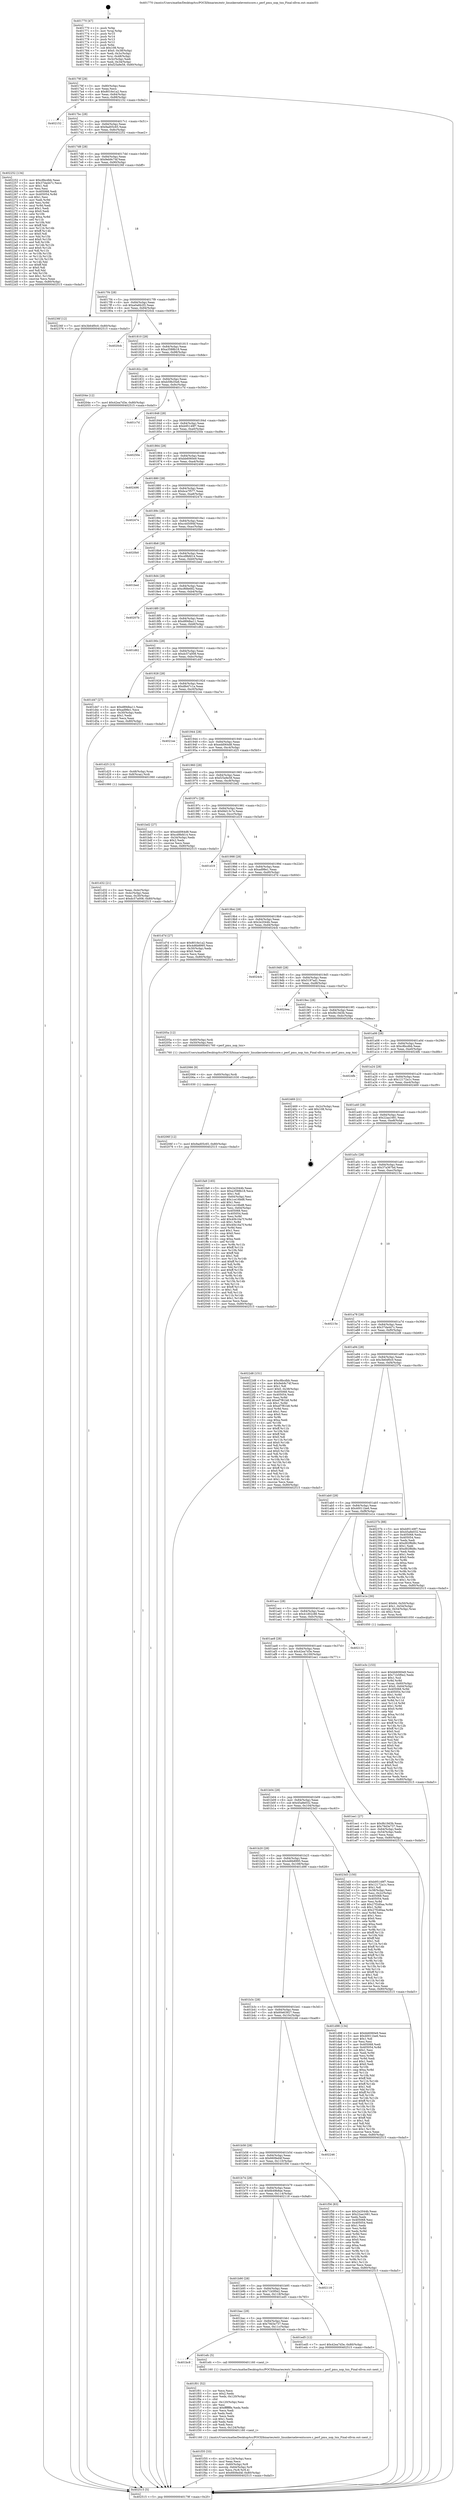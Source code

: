 digraph "0x401770" {
  label = "0x401770 (/mnt/c/Users/mathe/Desktop/tcc/POCII/binaries/extr_linuxkerneleventscore.c_perf_pmu_nop_txn_Final-ollvm.out::main(0))"
  labelloc = "t"
  node[shape=record]

  Entry [label="",width=0.3,height=0.3,shape=circle,fillcolor=black,style=filled]
  "0x40179f" [label="{
     0x40179f [29]\l
     | [instrs]\l
     &nbsp;&nbsp;0x40179f \<+3\>: mov -0x80(%rbp),%eax\l
     &nbsp;&nbsp;0x4017a2 \<+2\>: mov %eax,%ecx\l
     &nbsp;&nbsp;0x4017a4 \<+6\>: sub $0x8016e1a2,%ecx\l
     &nbsp;&nbsp;0x4017aa \<+6\>: mov %eax,-0x84(%rbp)\l
     &nbsp;&nbsp;0x4017b0 \<+6\>: mov %ecx,-0x88(%rbp)\l
     &nbsp;&nbsp;0x4017b6 \<+6\>: je 0000000000402152 \<main+0x9e2\>\l
  }"]
  "0x402152" [label="{
     0x402152\l
  }", style=dashed]
  "0x4017bc" [label="{
     0x4017bc [28]\l
     | [instrs]\l
     &nbsp;&nbsp;0x4017bc \<+5\>: jmp 00000000004017c1 \<main+0x51\>\l
     &nbsp;&nbsp;0x4017c1 \<+6\>: mov -0x84(%rbp),%eax\l
     &nbsp;&nbsp;0x4017c7 \<+5\>: sub $0x9ad05c65,%eax\l
     &nbsp;&nbsp;0x4017cc \<+6\>: mov %eax,-0x8c(%rbp)\l
     &nbsp;&nbsp;0x4017d2 \<+6\>: je 0000000000402252 \<main+0xae2\>\l
  }"]
  Exit [label="",width=0.3,height=0.3,shape=circle,fillcolor=black,style=filled,peripheries=2]
  "0x402252" [label="{
     0x402252 [134]\l
     | [instrs]\l
     &nbsp;&nbsp;0x402252 \<+5\>: mov $0xc8bcdbb,%eax\l
     &nbsp;&nbsp;0x402257 \<+5\>: mov $0x37da447c,%ecx\l
     &nbsp;&nbsp;0x40225c \<+2\>: mov $0x1,%dl\l
     &nbsp;&nbsp;0x40225e \<+2\>: xor %esi,%esi\l
     &nbsp;&nbsp;0x402260 \<+7\>: mov 0x405068,%edi\l
     &nbsp;&nbsp;0x402267 \<+8\>: mov 0x405054,%r8d\l
     &nbsp;&nbsp;0x40226f \<+3\>: sub $0x1,%esi\l
     &nbsp;&nbsp;0x402272 \<+3\>: mov %edi,%r9d\l
     &nbsp;&nbsp;0x402275 \<+3\>: add %esi,%r9d\l
     &nbsp;&nbsp;0x402278 \<+4\>: imul %r9d,%edi\l
     &nbsp;&nbsp;0x40227c \<+3\>: and $0x1,%edi\l
     &nbsp;&nbsp;0x40227f \<+3\>: cmp $0x0,%edi\l
     &nbsp;&nbsp;0x402282 \<+4\>: sete %r10b\l
     &nbsp;&nbsp;0x402286 \<+4\>: cmp $0xa,%r8d\l
     &nbsp;&nbsp;0x40228a \<+4\>: setl %r11b\l
     &nbsp;&nbsp;0x40228e \<+3\>: mov %r10b,%bl\l
     &nbsp;&nbsp;0x402291 \<+3\>: xor $0xff,%bl\l
     &nbsp;&nbsp;0x402294 \<+3\>: mov %r11b,%r14b\l
     &nbsp;&nbsp;0x402297 \<+4\>: xor $0xff,%r14b\l
     &nbsp;&nbsp;0x40229b \<+3\>: xor $0x0,%dl\l
     &nbsp;&nbsp;0x40229e \<+3\>: mov %bl,%r15b\l
     &nbsp;&nbsp;0x4022a1 \<+4\>: and $0x0,%r15b\l
     &nbsp;&nbsp;0x4022a5 \<+3\>: and %dl,%r10b\l
     &nbsp;&nbsp;0x4022a8 \<+3\>: mov %r14b,%r12b\l
     &nbsp;&nbsp;0x4022ab \<+4\>: and $0x0,%r12b\l
     &nbsp;&nbsp;0x4022af \<+3\>: and %dl,%r11b\l
     &nbsp;&nbsp;0x4022b2 \<+3\>: or %r10b,%r15b\l
     &nbsp;&nbsp;0x4022b5 \<+3\>: or %r11b,%r12b\l
     &nbsp;&nbsp;0x4022b8 \<+3\>: xor %r12b,%r15b\l
     &nbsp;&nbsp;0x4022bb \<+3\>: or %r14b,%bl\l
     &nbsp;&nbsp;0x4022be \<+3\>: xor $0xff,%bl\l
     &nbsp;&nbsp;0x4022c1 \<+3\>: or $0x0,%dl\l
     &nbsp;&nbsp;0x4022c4 \<+2\>: and %dl,%bl\l
     &nbsp;&nbsp;0x4022c6 \<+3\>: or %bl,%r15b\l
     &nbsp;&nbsp;0x4022c9 \<+4\>: test $0x1,%r15b\l
     &nbsp;&nbsp;0x4022cd \<+3\>: cmovne %ecx,%eax\l
     &nbsp;&nbsp;0x4022d0 \<+3\>: mov %eax,-0x80(%rbp)\l
     &nbsp;&nbsp;0x4022d3 \<+5\>: jmp 0000000000402515 \<main+0xda5\>\l
  }"]
  "0x4017d8" [label="{
     0x4017d8 [28]\l
     | [instrs]\l
     &nbsp;&nbsp;0x4017d8 \<+5\>: jmp 00000000004017dd \<main+0x6d\>\l
     &nbsp;&nbsp;0x4017dd \<+6\>: mov -0x84(%rbp),%eax\l
     &nbsp;&nbsp;0x4017e3 \<+5\>: sub $0x9eb9c74f,%eax\l
     &nbsp;&nbsp;0x4017e8 \<+6\>: mov %eax,-0x90(%rbp)\l
     &nbsp;&nbsp;0x4017ee \<+6\>: je 000000000040236f \<main+0xbff\>\l
  }"]
  "0x40206f" [label="{
     0x40206f [12]\l
     | [instrs]\l
     &nbsp;&nbsp;0x40206f \<+7\>: movl $0x9ad05c65,-0x80(%rbp)\l
     &nbsp;&nbsp;0x402076 \<+5\>: jmp 0000000000402515 \<main+0xda5\>\l
  }"]
  "0x40236f" [label="{
     0x40236f [12]\l
     | [instrs]\l
     &nbsp;&nbsp;0x40236f \<+7\>: movl $0x3b64f0c0,-0x80(%rbp)\l
     &nbsp;&nbsp;0x402376 \<+5\>: jmp 0000000000402515 \<main+0xda5\>\l
  }"]
  "0x4017f4" [label="{
     0x4017f4 [28]\l
     | [instrs]\l
     &nbsp;&nbsp;0x4017f4 \<+5\>: jmp 00000000004017f9 \<main+0x89\>\l
     &nbsp;&nbsp;0x4017f9 \<+6\>: mov -0x84(%rbp),%eax\l
     &nbsp;&nbsp;0x4017ff \<+5\>: sub $0xa0a6b2f2,%eax\l
     &nbsp;&nbsp;0x401804 \<+6\>: mov %eax,-0x94(%rbp)\l
     &nbsp;&nbsp;0x40180a \<+6\>: je 00000000004020cb \<main+0x95b\>\l
  }"]
  "0x402066" [label="{
     0x402066 [9]\l
     | [instrs]\l
     &nbsp;&nbsp;0x402066 \<+4\>: mov -0x60(%rbp),%rdi\l
     &nbsp;&nbsp;0x40206a \<+5\>: call 0000000000401030 \<free@plt\>\l
     | [calls]\l
     &nbsp;&nbsp;0x401030 \{1\} (unknown)\l
  }"]
  "0x4020cb" [label="{
     0x4020cb\l
  }", style=dashed]
  "0x401810" [label="{
     0x401810 [28]\l
     | [instrs]\l
     &nbsp;&nbsp;0x401810 \<+5\>: jmp 0000000000401815 \<main+0xa5\>\l
     &nbsp;&nbsp;0x401815 \<+6\>: mov -0x84(%rbp),%eax\l
     &nbsp;&nbsp;0x40181b \<+5\>: sub $0xa3588b18,%eax\l
     &nbsp;&nbsp;0x401820 \<+6\>: mov %eax,-0x98(%rbp)\l
     &nbsp;&nbsp;0x401826 \<+6\>: je 000000000040204e \<main+0x8de\>\l
  }"]
  "0x401f35" [label="{
     0x401f35 [33]\l
     | [instrs]\l
     &nbsp;&nbsp;0x401f35 \<+6\>: mov -0x124(%rbp),%ecx\l
     &nbsp;&nbsp;0x401f3b \<+3\>: imul %eax,%ecx\l
     &nbsp;&nbsp;0x401f3e \<+4\>: mov -0x60(%rbp),%r8\l
     &nbsp;&nbsp;0x401f42 \<+4\>: movslq -0x64(%rbp),%r9\l
     &nbsp;&nbsp;0x401f46 \<+4\>: mov %ecx,(%r8,%r9,4)\l
     &nbsp;&nbsp;0x401f4a \<+7\>: movl $0x660fed4f,-0x80(%rbp)\l
     &nbsp;&nbsp;0x401f51 \<+5\>: jmp 0000000000402515 \<main+0xda5\>\l
  }"]
  "0x40204e" [label="{
     0x40204e [12]\l
     | [instrs]\l
     &nbsp;&nbsp;0x40204e \<+7\>: movl $0x42ea7d3e,-0x80(%rbp)\l
     &nbsp;&nbsp;0x402055 \<+5\>: jmp 0000000000402515 \<main+0xda5\>\l
  }"]
  "0x40182c" [label="{
     0x40182c [28]\l
     | [instrs]\l
     &nbsp;&nbsp;0x40182c \<+5\>: jmp 0000000000401831 \<main+0xc1\>\l
     &nbsp;&nbsp;0x401831 \<+6\>: mov -0x84(%rbp),%eax\l
     &nbsp;&nbsp;0x401837 \<+5\>: sub $0xb59b35e6,%eax\l
     &nbsp;&nbsp;0x40183c \<+6\>: mov %eax,-0x9c(%rbp)\l
     &nbsp;&nbsp;0x401842 \<+6\>: je 0000000000401c7d \<main+0x50d\>\l
  }"]
  "0x401f01" [label="{
     0x401f01 [52]\l
     | [instrs]\l
     &nbsp;&nbsp;0x401f01 \<+2\>: xor %ecx,%ecx\l
     &nbsp;&nbsp;0x401f03 \<+5\>: mov $0x2,%edx\l
     &nbsp;&nbsp;0x401f08 \<+6\>: mov %edx,-0x120(%rbp)\l
     &nbsp;&nbsp;0x401f0e \<+1\>: cltd\l
     &nbsp;&nbsp;0x401f0f \<+6\>: mov -0x120(%rbp),%esi\l
     &nbsp;&nbsp;0x401f15 \<+2\>: idiv %esi\l
     &nbsp;&nbsp;0x401f17 \<+6\>: imul $0xfffffffe,%edx,%edx\l
     &nbsp;&nbsp;0x401f1d \<+2\>: mov %ecx,%edi\l
     &nbsp;&nbsp;0x401f1f \<+2\>: sub %edx,%edi\l
     &nbsp;&nbsp;0x401f21 \<+2\>: mov %ecx,%edx\l
     &nbsp;&nbsp;0x401f23 \<+3\>: sub $0x1,%edx\l
     &nbsp;&nbsp;0x401f26 \<+2\>: add %edx,%edi\l
     &nbsp;&nbsp;0x401f28 \<+2\>: sub %edi,%ecx\l
     &nbsp;&nbsp;0x401f2a \<+6\>: mov %ecx,-0x124(%rbp)\l
     &nbsp;&nbsp;0x401f30 \<+5\>: call 0000000000401160 \<next_i\>\l
     | [calls]\l
     &nbsp;&nbsp;0x401160 \{1\} (/mnt/c/Users/mathe/Desktop/tcc/POCII/binaries/extr_linuxkerneleventscore.c_perf_pmu_nop_txn_Final-ollvm.out::next_i)\l
  }"]
  "0x401c7d" [label="{
     0x401c7d\l
  }", style=dashed]
  "0x401848" [label="{
     0x401848 [28]\l
     | [instrs]\l
     &nbsp;&nbsp;0x401848 \<+5\>: jmp 000000000040184d \<main+0xdd\>\l
     &nbsp;&nbsp;0x40184d \<+6\>: mov -0x84(%rbp),%eax\l
     &nbsp;&nbsp;0x401853 \<+5\>: sub $0xb95149f7,%eax\l
     &nbsp;&nbsp;0x401858 \<+6\>: mov %eax,-0xa0(%rbp)\l
     &nbsp;&nbsp;0x40185e \<+6\>: je 000000000040250e \<main+0xd9e\>\l
  }"]
  "0x401bc8" [label="{
     0x401bc8\l
  }", style=dashed]
  "0x40250e" [label="{
     0x40250e\l
  }", style=dashed]
  "0x401864" [label="{
     0x401864 [28]\l
     | [instrs]\l
     &nbsp;&nbsp;0x401864 \<+5\>: jmp 0000000000401869 \<main+0xf9\>\l
     &nbsp;&nbsp;0x401869 \<+6\>: mov -0x84(%rbp),%eax\l
     &nbsp;&nbsp;0x40186f \<+5\>: sub $0xbb6060e9,%eax\l
     &nbsp;&nbsp;0x401874 \<+6\>: mov %eax,-0xa4(%rbp)\l
     &nbsp;&nbsp;0x40187a \<+6\>: je 0000000000402496 \<main+0xd26\>\l
  }"]
  "0x401efc" [label="{
     0x401efc [5]\l
     | [instrs]\l
     &nbsp;&nbsp;0x401efc \<+5\>: call 0000000000401160 \<next_i\>\l
     | [calls]\l
     &nbsp;&nbsp;0x401160 \{1\} (/mnt/c/Users/mathe/Desktop/tcc/POCII/binaries/extr_linuxkerneleventscore.c_perf_pmu_nop_txn_Final-ollvm.out::next_i)\l
  }"]
  "0x402496" [label="{
     0x402496\l
  }", style=dashed]
  "0x401880" [label="{
     0x401880 [28]\l
     | [instrs]\l
     &nbsp;&nbsp;0x401880 \<+5\>: jmp 0000000000401885 \<main+0x115\>\l
     &nbsp;&nbsp;0x401885 \<+6\>: mov -0x84(%rbp),%eax\l
     &nbsp;&nbsp;0x40188b \<+5\>: sub $0xbca7f577,%eax\l
     &nbsp;&nbsp;0x401890 \<+6\>: mov %eax,-0xa8(%rbp)\l
     &nbsp;&nbsp;0x401896 \<+6\>: je 000000000040247e \<main+0xd0e\>\l
  }"]
  "0x401bac" [label="{
     0x401bac [28]\l
     | [instrs]\l
     &nbsp;&nbsp;0x401bac \<+5\>: jmp 0000000000401bb1 \<main+0x441\>\l
     &nbsp;&nbsp;0x401bb1 \<+6\>: mov -0x84(%rbp),%eax\l
     &nbsp;&nbsp;0x401bb7 \<+5\>: sub $0x79d3e737,%eax\l
     &nbsp;&nbsp;0x401bbc \<+6\>: mov %eax,-0x11c(%rbp)\l
     &nbsp;&nbsp;0x401bc2 \<+6\>: je 0000000000401efc \<main+0x78c\>\l
  }"]
  "0x40247e" [label="{
     0x40247e\l
  }", style=dashed]
  "0x40189c" [label="{
     0x40189c [28]\l
     | [instrs]\l
     &nbsp;&nbsp;0x40189c \<+5\>: jmp 00000000004018a1 \<main+0x131\>\l
     &nbsp;&nbsp;0x4018a1 \<+6\>: mov -0x84(%rbp),%eax\l
     &nbsp;&nbsp;0x4018a7 \<+5\>: sub $0xc445094f,%eax\l
     &nbsp;&nbsp;0x4018ac \<+6\>: mov %eax,-0xac(%rbp)\l
     &nbsp;&nbsp;0x4018b2 \<+6\>: je 00000000004020b0 \<main+0x940\>\l
  }"]
  "0x401ed5" [label="{
     0x401ed5 [12]\l
     | [instrs]\l
     &nbsp;&nbsp;0x401ed5 \<+7\>: movl $0x42ea7d3e,-0x80(%rbp)\l
     &nbsp;&nbsp;0x401edc \<+5\>: jmp 0000000000402515 \<main+0xda5\>\l
  }"]
  "0x4020b0" [label="{
     0x4020b0\l
  }", style=dashed]
  "0x4018b8" [label="{
     0x4018b8 [28]\l
     | [instrs]\l
     &nbsp;&nbsp;0x4018b8 \<+5\>: jmp 00000000004018bd \<main+0x14d\>\l
     &nbsp;&nbsp;0x4018bd \<+6\>: mov -0x84(%rbp),%eax\l
     &nbsp;&nbsp;0x4018c3 \<+5\>: sub $0xcd9bfd14,%eax\l
     &nbsp;&nbsp;0x4018c8 \<+6\>: mov %eax,-0xb0(%rbp)\l
     &nbsp;&nbsp;0x4018ce \<+6\>: je 0000000000401bed \<main+0x47d\>\l
  }"]
  "0x401b90" [label="{
     0x401b90 [28]\l
     | [instrs]\l
     &nbsp;&nbsp;0x401b90 \<+5\>: jmp 0000000000401b95 \<main+0x425\>\l
     &nbsp;&nbsp;0x401b95 \<+6\>: mov -0x84(%rbp),%eax\l
     &nbsp;&nbsp;0x401b9b \<+5\>: sub $0x71b5f0e2,%eax\l
     &nbsp;&nbsp;0x401ba0 \<+6\>: mov %eax,-0x118(%rbp)\l
     &nbsp;&nbsp;0x401ba6 \<+6\>: je 0000000000401ed5 \<main+0x765\>\l
  }"]
  "0x401bed" [label="{
     0x401bed\l
  }", style=dashed]
  "0x4018d4" [label="{
     0x4018d4 [28]\l
     | [instrs]\l
     &nbsp;&nbsp;0x4018d4 \<+5\>: jmp 00000000004018d9 \<main+0x169\>\l
     &nbsp;&nbsp;0x4018d9 \<+6\>: mov -0x84(%rbp),%eax\l
     &nbsp;&nbsp;0x4018df \<+5\>: sub $0xcf68e682,%eax\l
     &nbsp;&nbsp;0x4018e4 \<+6\>: mov %eax,-0xb4(%rbp)\l
     &nbsp;&nbsp;0x4018ea \<+6\>: je 000000000040207b \<main+0x90b\>\l
  }"]
  "0x402118" [label="{
     0x402118\l
  }", style=dashed]
  "0x40207b" [label="{
     0x40207b\l
  }", style=dashed]
  "0x4018f0" [label="{
     0x4018f0 [28]\l
     | [instrs]\l
     &nbsp;&nbsp;0x4018f0 \<+5\>: jmp 00000000004018f5 \<main+0x185\>\l
     &nbsp;&nbsp;0x4018f5 \<+6\>: mov -0x84(%rbp),%eax\l
     &nbsp;&nbsp;0x4018fb \<+5\>: sub $0xd89dba11,%eax\l
     &nbsp;&nbsp;0x401900 \<+6\>: mov %eax,-0xb8(%rbp)\l
     &nbsp;&nbsp;0x401906 \<+6\>: je 0000000000401d62 \<main+0x5f2\>\l
  }"]
  "0x401b74" [label="{
     0x401b74 [28]\l
     | [instrs]\l
     &nbsp;&nbsp;0x401b74 \<+5\>: jmp 0000000000401b79 \<main+0x409\>\l
     &nbsp;&nbsp;0x401b79 \<+6\>: mov -0x84(%rbp),%eax\l
     &nbsp;&nbsp;0x401b7f \<+5\>: sub $0x6b49b8ae,%eax\l
     &nbsp;&nbsp;0x401b84 \<+6\>: mov %eax,-0x114(%rbp)\l
     &nbsp;&nbsp;0x401b8a \<+6\>: je 0000000000402118 \<main+0x9a8\>\l
  }"]
  "0x401d62" [label="{
     0x401d62\l
  }", style=dashed]
  "0x40190c" [label="{
     0x40190c [28]\l
     | [instrs]\l
     &nbsp;&nbsp;0x40190c \<+5\>: jmp 0000000000401911 \<main+0x1a1\>\l
     &nbsp;&nbsp;0x401911 \<+6\>: mov -0x84(%rbp),%eax\l
     &nbsp;&nbsp;0x401917 \<+5\>: sub $0xdc57a008,%eax\l
     &nbsp;&nbsp;0x40191c \<+6\>: mov %eax,-0xbc(%rbp)\l
     &nbsp;&nbsp;0x401922 \<+6\>: je 0000000000401d47 \<main+0x5d7\>\l
  }"]
  "0x401f56" [label="{
     0x401f56 [83]\l
     | [instrs]\l
     &nbsp;&nbsp;0x401f56 \<+5\>: mov $0x2e2044b,%eax\l
     &nbsp;&nbsp;0x401f5b \<+5\>: mov $0x22aa1681,%ecx\l
     &nbsp;&nbsp;0x401f60 \<+2\>: xor %edx,%edx\l
     &nbsp;&nbsp;0x401f62 \<+7\>: mov 0x405068,%esi\l
     &nbsp;&nbsp;0x401f69 \<+7\>: mov 0x405054,%edi\l
     &nbsp;&nbsp;0x401f70 \<+3\>: sub $0x1,%edx\l
     &nbsp;&nbsp;0x401f73 \<+3\>: mov %esi,%r8d\l
     &nbsp;&nbsp;0x401f76 \<+3\>: add %edx,%r8d\l
     &nbsp;&nbsp;0x401f79 \<+4\>: imul %r8d,%esi\l
     &nbsp;&nbsp;0x401f7d \<+3\>: and $0x1,%esi\l
     &nbsp;&nbsp;0x401f80 \<+3\>: cmp $0x0,%esi\l
     &nbsp;&nbsp;0x401f83 \<+4\>: sete %r9b\l
     &nbsp;&nbsp;0x401f87 \<+3\>: cmp $0xa,%edi\l
     &nbsp;&nbsp;0x401f8a \<+4\>: setl %r10b\l
     &nbsp;&nbsp;0x401f8e \<+3\>: mov %r9b,%r11b\l
     &nbsp;&nbsp;0x401f91 \<+3\>: and %r10b,%r11b\l
     &nbsp;&nbsp;0x401f94 \<+3\>: xor %r10b,%r9b\l
     &nbsp;&nbsp;0x401f97 \<+3\>: or %r9b,%r11b\l
     &nbsp;&nbsp;0x401f9a \<+4\>: test $0x1,%r11b\l
     &nbsp;&nbsp;0x401f9e \<+3\>: cmovne %ecx,%eax\l
     &nbsp;&nbsp;0x401fa1 \<+3\>: mov %eax,-0x80(%rbp)\l
     &nbsp;&nbsp;0x401fa4 \<+5\>: jmp 0000000000402515 \<main+0xda5\>\l
  }"]
  "0x401d47" [label="{
     0x401d47 [27]\l
     | [instrs]\l
     &nbsp;&nbsp;0x401d47 \<+5\>: mov $0xd89dba11,%eax\l
     &nbsp;&nbsp;0x401d4c \<+5\>: mov $0xad98e1,%ecx\l
     &nbsp;&nbsp;0x401d51 \<+3\>: mov -0x30(%rbp),%edx\l
     &nbsp;&nbsp;0x401d54 \<+3\>: cmp $0x1,%edx\l
     &nbsp;&nbsp;0x401d57 \<+3\>: cmovl %ecx,%eax\l
     &nbsp;&nbsp;0x401d5a \<+3\>: mov %eax,-0x80(%rbp)\l
     &nbsp;&nbsp;0x401d5d \<+5\>: jmp 0000000000402515 \<main+0xda5\>\l
  }"]
  "0x401928" [label="{
     0x401928 [28]\l
     | [instrs]\l
     &nbsp;&nbsp;0x401928 \<+5\>: jmp 000000000040192d \<main+0x1bd\>\l
     &nbsp;&nbsp;0x40192d \<+6\>: mov -0x84(%rbp),%eax\l
     &nbsp;&nbsp;0x401933 \<+5\>: sub $0xdfe47c1a,%eax\l
     &nbsp;&nbsp;0x401938 \<+6\>: mov %eax,-0xc0(%rbp)\l
     &nbsp;&nbsp;0x40193e \<+6\>: je 00000000004021ee \<main+0xa7e\>\l
  }"]
  "0x401b58" [label="{
     0x401b58 [28]\l
     | [instrs]\l
     &nbsp;&nbsp;0x401b58 \<+5\>: jmp 0000000000401b5d \<main+0x3ed\>\l
     &nbsp;&nbsp;0x401b5d \<+6\>: mov -0x84(%rbp),%eax\l
     &nbsp;&nbsp;0x401b63 \<+5\>: sub $0x660fed4f,%eax\l
     &nbsp;&nbsp;0x401b68 \<+6\>: mov %eax,-0x110(%rbp)\l
     &nbsp;&nbsp;0x401b6e \<+6\>: je 0000000000401f56 \<main+0x7e6\>\l
  }"]
  "0x4021ee" [label="{
     0x4021ee\l
  }", style=dashed]
  "0x401944" [label="{
     0x401944 [28]\l
     | [instrs]\l
     &nbsp;&nbsp;0x401944 \<+5\>: jmp 0000000000401949 \<main+0x1d9\>\l
     &nbsp;&nbsp;0x401949 \<+6\>: mov -0x84(%rbp),%eax\l
     &nbsp;&nbsp;0x40194f \<+5\>: sub $0xedd064d8,%eax\l
     &nbsp;&nbsp;0x401954 \<+6\>: mov %eax,-0xc4(%rbp)\l
     &nbsp;&nbsp;0x40195a \<+6\>: je 0000000000401d25 \<main+0x5b5\>\l
  }"]
  "0x402246" [label="{
     0x402246\l
  }", style=dashed]
  "0x401d25" [label="{
     0x401d25 [13]\l
     | [instrs]\l
     &nbsp;&nbsp;0x401d25 \<+4\>: mov -0x48(%rbp),%rax\l
     &nbsp;&nbsp;0x401d29 \<+4\>: mov 0x8(%rax),%rdi\l
     &nbsp;&nbsp;0x401d2d \<+5\>: call 0000000000401060 \<atoi@plt\>\l
     | [calls]\l
     &nbsp;&nbsp;0x401060 \{1\} (unknown)\l
  }"]
  "0x401960" [label="{
     0x401960 [28]\l
     | [instrs]\l
     &nbsp;&nbsp;0x401960 \<+5\>: jmp 0000000000401965 \<main+0x1f5\>\l
     &nbsp;&nbsp;0x401965 \<+6\>: mov -0x84(%rbp),%eax\l
     &nbsp;&nbsp;0x40196b \<+5\>: sub $0xf25a9e58,%eax\l
     &nbsp;&nbsp;0x401970 \<+6\>: mov %eax,-0xc8(%rbp)\l
     &nbsp;&nbsp;0x401976 \<+6\>: je 0000000000401bd2 \<main+0x462\>\l
  }"]
  "0x401e3c" [label="{
     0x401e3c [153]\l
     | [instrs]\l
     &nbsp;&nbsp;0x401e3c \<+5\>: mov $0xbb6060e9,%ecx\l
     &nbsp;&nbsp;0x401e41 \<+5\>: mov $0x71b5f0e2,%edx\l
     &nbsp;&nbsp;0x401e46 \<+3\>: mov $0x1,%sil\l
     &nbsp;&nbsp;0x401e49 \<+3\>: xor %r8d,%r8d\l
     &nbsp;&nbsp;0x401e4c \<+4\>: mov %rax,-0x60(%rbp)\l
     &nbsp;&nbsp;0x401e50 \<+7\>: movl $0x0,-0x64(%rbp)\l
     &nbsp;&nbsp;0x401e57 \<+8\>: mov 0x405068,%r9d\l
     &nbsp;&nbsp;0x401e5f \<+8\>: mov 0x405054,%r10d\l
     &nbsp;&nbsp;0x401e67 \<+4\>: sub $0x1,%r8d\l
     &nbsp;&nbsp;0x401e6b \<+3\>: mov %r9d,%r11d\l
     &nbsp;&nbsp;0x401e6e \<+3\>: add %r8d,%r11d\l
     &nbsp;&nbsp;0x401e71 \<+4\>: imul %r11d,%r9d\l
     &nbsp;&nbsp;0x401e75 \<+4\>: and $0x1,%r9d\l
     &nbsp;&nbsp;0x401e79 \<+4\>: cmp $0x0,%r9d\l
     &nbsp;&nbsp;0x401e7d \<+3\>: sete %bl\l
     &nbsp;&nbsp;0x401e80 \<+4\>: cmp $0xa,%r10d\l
     &nbsp;&nbsp;0x401e84 \<+4\>: setl %r14b\l
     &nbsp;&nbsp;0x401e88 \<+3\>: mov %bl,%r15b\l
     &nbsp;&nbsp;0x401e8b \<+4\>: xor $0xff,%r15b\l
     &nbsp;&nbsp;0x401e8f \<+3\>: mov %r14b,%r12b\l
     &nbsp;&nbsp;0x401e92 \<+4\>: xor $0xff,%r12b\l
     &nbsp;&nbsp;0x401e96 \<+4\>: xor $0x0,%sil\l
     &nbsp;&nbsp;0x401e9a \<+3\>: mov %r15b,%r13b\l
     &nbsp;&nbsp;0x401e9d \<+4\>: and $0x0,%r13b\l
     &nbsp;&nbsp;0x401ea1 \<+3\>: and %sil,%bl\l
     &nbsp;&nbsp;0x401ea4 \<+3\>: mov %r12b,%al\l
     &nbsp;&nbsp;0x401ea7 \<+2\>: and $0x0,%al\l
     &nbsp;&nbsp;0x401ea9 \<+3\>: and %sil,%r14b\l
     &nbsp;&nbsp;0x401eac \<+3\>: or %bl,%r13b\l
     &nbsp;&nbsp;0x401eaf \<+3\>: or %r14b,%al\l
     &nbsp;&nbsp;0x401eb2 \<+3\>: xor %al,%r13b\l
     &nbsp;&nbsp;0x401eb5 \<+3\>: or %r12b,%r15b\l
     &nbsp;&nbsp;0x401eb8 \<+4\>: xor $0xff,%r15b\l
     &nbsp;&nbsp;0x401ebc \<+4\>: or $0x0,%sil\l
     &nbsp;&nbsp;0x401ec0 \<+3\>: and %sil,%r15b\l
     &nbsp;&nbsp;0x401ec3 \<+3\>: or %r15b,%r13b\l
     &nbsp;&nbsp;0x401ec6 \<+4\>: test $0x1,%r13b\l
     &nbsp;&nbsp;0x401eca \<+3\>: cmovne %edx,%ecx\l
     &nbsp;&nbsp;0x401ecd \<+3\>: mov %ecx,-0x80(%rbp)\l
     &nbsp;&nbsp;0x401ed0 \<+5\>: jmp 0000000000402515 \<main+0xda5\>\l
  }"]
  "0x401bd2" [label="{
     0x401bd2 [27]\l
     | [instrs]\l
     &nbsp;&nbsp;0x401bd2 \<+5\>: mov $0xedd064d8,%eax\l
     &nbsp;&nbsp;0x401bd7 \<+5\>: mov $0xcd9bfd14,%ecx\l
     &nbsp;&nbsp;0x401bdc \<+3\>: mov -0x34(%rbp),%edx\l
     &nbsp;&nbsp;0x401bdf \<+3\>: cmp $0x2,%edx\l
     &nbsp;&nbsp;0x401be2 \<+3\>: cmovne %ecx,%eax\l
     &nbsp;&nbsp;0x401be5 \<+3\>: mov %eax,-0x80(%rbp)\l
     &nbsp;&nbsp;0x401be8 \<+5\>: jmp 0000000000402515 \<main+0xda5\>\l
  }"]
  "0x40197c" [label="{
     0x40197c [28]\l
     | [instrs]\l
     &nbsp;&nbsp;0x40197c \<+5\>: jmp 0000000000401981 \<main+0x211\>\l
     &nbsp;&nbsp;0x401981 \<+6\>: mov -0x84(%rbp),%eax\l
     &nbsp;&nbsp;0x401987 \<+5\>: sub $0xfdd13c7e,%eax\l
     &nbsp;&nbsp;0x40198c \<+6\>: mov %eax,-0xcc(%rbp)\l
     &nbsp;&nbsp;0x401992 \<+6\>: je 0000000000401d19 \<main+0x5a9\>\l
  }"]
  "0x402515" [label="{
     0x402515 [5]\l
     | [instrs]\l
     &nbsp;&nbsp;0x402515 \<+5\>: jmp 000000000040179f \<main+0x2f\>\l
  }"]
  "0x401770" [label="{
     0x401770 [47]\l
     | [instrs]\l
     &nbsp;&nbsp;0x401770 \<+1\>: push %rbp\l
     &nbsp;&nbsp;0x401771 \<+3\>: mov %rsp,%rbp\l
     &nbsp;&nbsp;0x401774 \<+2\>: push %r15\l
     &nbsp;&nbsp;0x401776 \<+2\>: push %r14\l
     &nbsp;&nbsp;0x401778 \<+2\>: push %r13\l
     &nbsp;&nbsp;0x40177a \<+2\>: push %r12\l
     &nbsp;&nbsp;0x40177c \<+1\>: push %rbx\l
     &nbsp;&nbsp;0x40177d \<+7\>: sub $0x108,%rsp\l
     &nbsp;&nbsp;0x401784 \<+7\>: movl $0x0,-0x38(%rbp)\l
     &nbsp;&nbsp;0x40178b \<+3\>: mov %edi,-0x3c(%rbp)\l
     &nbsp;&nbsp;0x40178e \<+4\>: mov %rsi,-0x48(%rbp)\l
     &nbsp;&nbsp;0x401792 \<+3\>: mov -0x3c(%rbp),%edi\l
     &nbsp;&nbsp;0x401795 \<+3\>: mov %edi,-0x34(%rbp)\l
     &nbsp;&nbsp;0x401798 \<+7\>: movl $0xf25a9e58,-0x80(%rbp)\l
  }"]
  "0x401d32" [label="{
     0x401d32 [21]\l
     | [instrs]\l
     &nbsp;&nbsp;0x401d32 \<+3\>: mov %eax,-0x4c(%rbp)\l
     &nbsp;&nbsp;0x401d35 \<+3\>: mov -0x4c(%rbp),%eax\l
     &nbsp;&nbsp;0x401d38 \<+3\>: mov %eax,-0x30(%rbp)\l
     &nbsp;&nbsp;0x401d3b \<+7\>: movl $0xdc57a008,-0x80(%rbp)\l
     &nbsp;&nbsp;0x401d42 \<+5\>: jmp 0000000000402515 \<main+0xda5\>\l
  }"]
  "0x401b3c" [label="{
     0x401b3c [28]\l
     | [instrs]\l
     &nbsp;&nbsp;0x401b3c \<+5\>: jmp 0000000000401b41 \<main+0x3d1\>\l
     &nbsp;&nbsp;0x401b41 \<+6\>: mov -0x84(%rbp),%eax\l
     &nbsp;&nbsp;0x401b47 \<+5\>: sub $0x60e63927,%eax\l
     &nbsp;&nbsp;0x401b4c \<+6\>: mov %eax,-0x10c(%rbp)\l
     &nbsp;&nbsp;0x401b52 \<+6\>: je 0000000000402246 \<main+0xad6\>\l
  }"]
  "0x401d19" [label="{
     0x401d19\l
  }", style=dashed]
  "0x401998" [label="{
     0x401998 [28]\l
     | [instrs]\l
     &nbsp;&nbsp;0x401998 \<+5\>: jmp 000000000040199d \<main+0x22d\>\l
     &nbsp;&nbsp;0x40199d \<+6\>: mov -0x84(%rbp),%eax\l
     &nbsp;&nbsp;0x4019a3 \<+5\>: sub $0xad98e1,%eax\l
     &nbsp;&nbsp;0x4019a8 \<+6\>: mov %eax,-0xd0(%rbp)\l
     &nbsp;&nbsp;0x4019ae \<+6\>: je 0000000000401d7d \<main+0x60d\>\l
  }"]
  "0x401d98" [label="{
     0x401d98 [134]\l
     | [instrs]\l
     &nbsp;&nbsp;0x401d98 \<+5\>: mov $0xbb6060e9,%eax\l
     &nbsp;&nbsp;0x401d9d \<+5\>: mov $0x40011be6,%ecx\l
     &nbsp;&nbsp;0x401da2 \<+2\>: mov $0x1,%dl\l
     &nbsp;&nbsp;0x401da4 \<+2\>: xor %esi,%esi\l
     &nbsp;&nbsp;0x401da6 \<+7\>: mov 0x405068,%edi\l
     &nbsp;&nbsp;0x401dad \<+8\>: mov 0x405054,%r8d\l
     &nbsp;&nbsp;0x401db5 \<+3\>: sub $0x1,%esi\l
     &nbsp;&nbsp;0x401db8 \<+3\>: mov %edi,%r9d\l
     &nbsp;&nbsp;0x401dbb \<+3\>: add %esi,%r9d\l
     &nbsp;&nbsp;0x401dbe \<+4\>: imul %r9d,%edi\l
     &nbsp;&nbsp;0x401dc2 \<+3\>: and $0x1,%edi\l
     &nbsp;&nbsp;0x401dc5 \<+3\>: cmp $0x0,%edi\l
     &nbsp;&nbsp;0x401dc8 \<+4\>: sete %r10b\l
     &nbsp;&nbsp;0x401dcc \<+4\>: cmp $0xa,%r8d\l
     &nbsp;&nbsp;0x401dd0 \<+4\>: setl %r11b\l
     &nbsp;&nbsp;0x401dd4 \<+3\>: mov %r10b,%bl\l
     &nbsp;&nbsp;0x401dd7 \<+3\>: xor $0xff,%bl\l
     &nbsp;&nbsp;0x401dda \<+3\>: mov %r11b,%r14b\l
     &nbsp;&nbsp;0x401ddd \<+4\>: xor $0xff,%r14b\l
     &nbsp;&nbsp;0x401de1 \<+3\>: xor $0x1,%dl\l
     &nbsp;&nbsp;0x401de4 \<+3\>: mov %bl,%r15b\l
     &nbsp;&nbsp;0x401de7 \<+4\>: and $0xff,%r15b\l
     &nbsp;&nbsp;0x401deb \<+3\>: and %dl,%r10b\l
     &nbsp;&nbsp;0x401dee \<+3\>: mov %r14b,%r12b\l
     &nbsp;&nbsp;0x401df1 \<+4\>: and $0xff,%r12b\l
     &nbsp;&nbsp;0x401df5 \<+3\>: and %dl,%r11b\l
     &nbsp;&nbsp;0x401df8 \<+3\>: or %r10b,%r15b\l
     &nbsp;&nbsp;0x401dfb \<+3\>: or %r11b,%r12b\l
     &nbsp;&nbsp;0x401dfe \<+3\>: xor %r12b,%r15b\l
     &nbsp;&nbsp;0x401e01 \<+3\>: or %r14b,%bl\l
     &nbsp;&nbsp;0x401e04 \<+3\>: xor $0xff,%bl\l
     &nbsp;&nbsp;0x401e07 \<+3\>: or $0x1,%dl\l
     &nbsp;&nbsp;0x401e0a \<+2\>: and %dl,%bl\l
     &nbsp;&nbsp;0x401e0c \<+3\>: or %bl,%r15b\l
     &nbsp;&nbsp;0x401e0f \<+4\>: test $0x1,%r15b\l
     &nbsp;&nbsp;0x401e13 \<+3\>: cmovne %ecx,%eax\l
     &nbsp;&nbsp;0x401e16 \<+3\>: mov %eax,-0x80(%rbp)\l
     &nbsp;&nbsp;0x401e19 \<+5\>: jmp 0000000000402515 \<main+0xda5\>\l
  }"]
  "0x401d7d" [label="{
     0x401d7d [27]\l
     | [instrs]\l
     &nbsp;&nbsp;0x401d7d \<+5\>: mov $0x8016e1a2,%eax\l
     &nbsp;&nbsp;0x401d82 \<+5\>: mov $0x4d6b8995,%ecx\l
     &nbsp;&nbsp;0x401d87 \<+3\>: mov -0x30(%rbp),%edx\l
     &nbsp;&nbsp;0x401d8a \<+3\>: cmp $0x0,%edx\l
     &nbsp;&nbsp;0x401d8d \<+3\>: cmove %ecx,%eax\l
     &nbsp;&nbsp;0x401d90 \<+3\>: mov %eax,-0x80(%rbp)\l
     &nbsp;&nbsp;0x401d93 \<+5\>: jmp 0000000000402515 \<main+0xda5\>\l
  }"]
  "0x4019b4" [label="{
     0x4019b4 [28]\l
     | [instrs]\l
     &nbsp;&nbsp;0x4019b4 \<+5\>: jmp 00000000004019b9 \<main+0x249\>\l
     &nbsp;&nbsp;0x4019b9 \<+6\>: mov -0x84(%rbp),%eax\l
     &nbsp;&nbsp;0x4019bf \<+5\>: sub $0x2e2044b,%eax\l
     &nbsp;&nbsp;0x4019c4 \<+6\>: mov %eax,-0xd4(%rbp)\l
     &nbsp;&nbsp;0x4019ca \<+6\>: je 00000000004024cb \<main+0xd5b\>\l
  }"]
  "0x401b20" [label="{
     0x401b20 [28]\l
     | [instrs]\l
     &nbsp;&nbsp;0x401b20 \<+5\>: jmp 0000000000401b25 \<main+0x3b5\>\l
     &nbsp;&nbsp;0x401b25 \<+6\>: mov -0x84(%rbp),%eax\l
     &nbsp;&nbsp;0x401b2b \<+5\>: sub $0x4d6b8995,%eax\l
     &nbsp;&nbsp;0x401b30 \<+6\>: mov %eax,-0x108(%rbp)\l
     &nbsp;&nbsp;0x401b36 \<+6\>: je 0000000000401d98 \<main+0x628\>\l
  }"]
  "0x4024cb" [label="{
     0x4024cb\l
  }", style=dashed]
  "0x4019d0" [label="{
     0x4019d0 [28]\l
     | [instrs]\l
     &nbsp;&nbsp;0x4019d0 \<+5\>: jmp 00000000004019d5 \<main+0x265\>\l
     &nbsp;&nbsp;0x4019d5 \<+6\>: mov -0x84(%rbp),%eax\l
     &nbsp;&nbsp;0x4019db \<+5\>: sub $0x5197ad1,%eax\l
     &nbsp;&nbsp;0x4019e0 \<+6\>: mov %eax,-0xd8(%rbp)\l
     &nbsp;&nbsp;0x4019e6 \<+6\>: je 00000000004024ea \<main+0xd7a\>\l
  }"]
  "0x4023d3" [label="{
     0x4023d3 [150]\l
     | [instrs]\l
     &nbsp;&nbsp;0x4023d3 \<+5\>: mov $0xb95149f7,%eax\l
     &nbsp;&nbsp;0x4023d8 \<+5\>: mov $0x12172a1c,%ecx\l
     &nbsp;&nbsp;0x4023dd \<+2\>: mov $0x1,%dl\l
     &nbsp;&nbsp;0x4023df \<+3\>: mov -0x38(%rbp),%esi\l
     &nbsp;&nbsp;0x4023e2 \<+3\>: mov %esi,-0x2c(%rbp)\l
     &nbsp;&nbsp;0x4023e5 \<+7\>: mov 0x405068,%esi\l
     &nbsp;&nbsp;0x4023ec \<+7\>: mov 0x405054,%edi\l
     &nbsp;&nbsp;0x4023f3 \<+3\>: mov %esi,%r8d\l
     &nbsp;&nbsp;0x4023f6 \<+7\>: add $0x27f2d0aa,%r8d\l
     &nbsp;&nbsp;0x4023fd \<+4\>: sub $0x1,%r8d\l
     &nbsp;&nbsp;0x402401 \<+7\>: sub $0x27f2d0aa,%r8d\l
     &nbsp;&nbsp;0x402408 \<+4\>: imul %r8d,%esi\l
     &nbsp;&nbsp;0x40240c \<+3\>: and $0x1,%esi\l
     &nbsp;&nbsp;0x40240f \<+3\>: cmp $0x0,%esi\l
     &nbsp;&nbsp;0x402412 \<+4\>: sete %r9b\l
     &nbsp;&nbsp;0x402416 \<+3\>: cmp $0xa,%edi\l
     &nbsp;&nbsp;0x402419 \<+4\>: setl %r10b\l
     &nbsp;&nbsp;0x40241d \<+3\>: mov %r9b,%r11b\l
     &nbsp;&nbsp;0x402420 \<+4\>: xor $0xff,%r11b\l
     &nbsp;&nbsp;0x402424 \<+3\>: mov %r10b,%bl\l
     &nbsp;&nbsp;0x402427 \<+3\>: xor $0xff,%bl\l
     &nbsp;&nbsp;0x40242a \<+3\>: xor $0x1,%dl\l
     &nbsp;&nbsp;0x40242d \<+3\>: mov %r11b,%r14b\l
     &nbsp;&nbsp;0x402430 \<+4\>: and $0xff,%r14b\l
     &nbsp;&nbsp;0x402434 \<+3\>: and %dl,%r9b\l
     &nbsp;&nbsp;0x402437 \<+3\>: mov %bl,%r15b\l
     &nbsp;&nbsp;0x40243a \<+4\>: and $0xff,%r15b\l
     &nbsp;&nbsp;0x40243e \<+3\>: and %dl,%r10b\l
     &nbsp;&nbsp;0x402441 \<+3\>: or %r9b,%r14b\l
     &nbsp;&nbsp;0x402444 \<+3\>: or %r10b,%r15b\l
     &nbsp;&nbsp;0x402447 \<+3\>: xor %r15b,%r14b\l
     &nbsp;&nbsp;0x40244a \<+3\>: or %bl,%r11b\l
     &nbsp;&nbsp;0x40244d \<+4\>: xor $0xff,%r11b\l
     &nbsp;&nbsp;0x402451 \<+3\>: or $0x1,%dl\l
     &nbsp;&nbsp;0x402454 \<+3\>: and %dl,%r11b\l
     &nbsp;&nbsp;0x402457 \<+3\>: or %r11b,%r14b\l
     &nbsp;&nbsp;0x40245a \<+4\>: test $0x1,%r14b\l
     &nbsp;&nbsp;0x40245e \<+3\>: cmovne %ecx,%eax\l
     &nbsp;&nbsp;0x402461 \<+3\>: mov %eax,-0x80(%rbp)\l
     &nbsp;&nbsp;0x402464 \<+5\>: jmp 0000000000402515 \<main+0xda5\>\l
  }"]
  "0x4024ea" [label="{
     0x4024ea\l
  }", style=dashed]
  "0x4019ec" [label="{
     0x4019ec [28]\l
     | [instrs]\l
     &nbsp;&nbsp;0x4019ec \<+5\>: jmp 00000000004019f1 \<main+0x281\>\l
     &nbsp;&nbsp;0x4019f1 \<+6\>: mov -0x84(%rbp),%eax\l
     &nbsp;&nbsp;0x4019f7 \<+5\>: sub $0x9b19d3b,%eax\l
     &nbsp;&nbsp;0x4019fc \<+6\>: mov %eax,-0xdc(%rbp)\l
     &nbsp;&nbsp;0x401a02 \<+6\>: je 000000000040205a \<main+0x8ea\>\l
  }"]
  "0x401b04" [label="{
     0x401b04 [28]\l
     | [instrs]\l
     &nbsp;&nbsp;0x401b04 \<+5\>: jmp 0000000000401b09 \<main+0x399\>\l
     &nbsp;&nbsp;0x401b09 \<+6\>: mov -0x84(%rbp),%eax\l
     &nbsp;&nbsp;0x401b0f \<+5\>: sub $0x45a8e032,%eax\l
     &nbsp;&nbsp;0x401b14 \<+6\>: mov %eax,-0x104(%rbp)\l
     &nbsp;&nbsp;0x401b1a \<+6\>: je 00000000004023d3 \<main+0xc63\>\l
  }"]
  "0x40205a" [label="{
     0x40205a [12]\l
     | [instrs]\l
     &nbsp;&nbsp;0x40205a \<+4\>: mov -0x60(%rbp),%rdi\l
     &nbsp;&nbsp;0x40205e \<+3\>: mov -0x50(%rbp),%esi\l
     &nbsp;&nbsp;0x402061 \<+5\>: call 0000000000401760 \<perf_pmu_nop_txn\>\l
     | [calls]\l
     &nbsp;&nbsp;0x401760 \{1\} (/mnt/c/Users/mathe/Desktop/tcc/POCII/binaries/extr_linuxkerneleventscore.c_perf_pmu_nop_txn_Final-ollvm.out::perf_pmu_nop_txn)\l
  }"]
  "0x401a08" [label="{
     0x401a08 [28]\l
     | [instrs]\l
     &nbsp;&nbsp;0x401a08 \<+5\>: jmp 0000000000401a0d \<main+0x29d\>\l
     &nbsp;&nbsp;0x401a0d \<+6\>: mov -0x84(%rbp),%eax\l
     &nbsp;&nbsp;0x401a13 \<+5\>: sub $0xc8bcdbb,%eax\l
     &nbsp;&nbsp;0x401a18 \<+6\>: mov %eax,-0xe0(%rbp)\l
     &nbsp;&nbsp;0x401a1e \<+6\>: je 00000000004024fb \<main+0xd8b\>\l
  }"]
  "0x401ee1" [label="{
     0x401ee1 [27]\l
     | [instrs]\l
     &nbsp;&nbsp;0x401ee1 \<+5\>: mov $0x9b19d3b,%eax\l
     &nbsp;&nbsp;0x401ee6 \<+5\>: mov $0x79d3e737,%ecx\l
     &nbsp;&nbsp;0x401eeb \<+3\>: mov -0x64(%rbp),%edx\l
     &nbsp;&nbsp;0x401eee \<+3\>: cmp -0x54(%rbp),%edx\l
     &nbsp;&nbsp;0x401ef1 \<+3\>: cmovl %ecx,%eax\l
     &nbsp;&nbsp;0x401ef4 \<+3\>: mov %eax,-0x80(%rbp)\l
     &nbsp;&nbsp;0x401ef7 \<+5\>: jmp 0000000000402515 \<main+0xda5\>\l
  }"]
  "0x4024fb" [label="{
     0x4024fb\l
  }", style=dashed]
  "0x401a24" [label="{
     0x401a24 [28]\l
     | [instrs]\l
     &nbsp;&nbsp;0x401a24 \<+5\>: jmp 0000000000401a29 \<main+0x2b9\>\l
     &nbsp;&nbsp;0x401a29 \<+6\>: mov -0x84(%rbp),%eax\l
     &nbsp;&nbsp;0x401a2f \<+5\>: sub $0x12172a1c,%eax\l
     &nbsp;&nbsp;0x401a34 \<+6\>: mov %eax,-0xe4(%rbp)\l
     &nbsp;&nbsp;0x401a3a \<+6\>: je 0000000000402469 \<main+0xcf9\>\l
  }"]
  "0x401ae8" [label="{
     0x401ae8 [28]\l
     | [instrs]\l
     &nbsp;&nbsp;0x401ae8 \<+5\>: jmp 0000000000401aed \<main+0x37d\>\l
     &nbsp;&nbsp;0x401aed \<+6\>: mov -0x84(%rbp),%eax\l
     &nbsp;&nbsp;0x401af3 \<+5\>: sub $0x42ea7d3e,%eax\l
     &nbsp;&nbsp;0x401af8 \<+6\>: mov %eax,-0x100(%rbp)\l
     &nbsp;&nbsp;0x401afe \<+6\>: je 0000000000401ee1 \<main+0x771\>\l
  }"]
  "0x402469" [label="{
     0x402469 [21]\l
     | [instrs]\l
     &nbsp;&nbsp;0x402469 \<+3\>: mov -0x2c(%rbp),%eax\l
     &nbsp;&nbsp;0x40246c \<+7\>: add $0x108,%rsp\l
     &nbsp;&nbsp;0x402473 \<+1\>: pop %rbx\l
     &nbsp;&nbsp;0x402474 \<+2\>: pop %r12\l
     &nbsp;&nbsp;0x402476 \<+2\>: pop %r13\l
     &nbsp;&nbsp;0x402478 \<+2\>: pop %r14\l
     &nbsp;&nbsp;0x40247a \<+2\>: pop %r15\l
     &nbsp;&nbsp;0x40247c \<+1\>: pop %rbp\l
     &nbsp;&nbsp;0x40247d \<+1\>: ret\l
  }"]
  "0x401a40" [label="{
     0x401a40 [28]\l
     | [instrs]\l
     &nbsp;&nbsp;0x401a40 \<+5\>: jmp 0000000000401a45 \<main+0x2d5\>\l
     &nbsp;&nbsp;0x401a45 \<+6\>: mov -0x84(%rbp),%eax\l
     &nbsp;&nbsp;0x401a4b \<+5\>: sub $0x22aa1681,%eax\l
     &nbsp;&nbsp;0x401a50 \<+6\>: mov %eax,-0xe8(%rbp)\l
     &nbsp;&nbsp;0x401a56 \<+6\>: je 0000000000401fa9 \<main+0x839\>\l
  }"]
  "0x402131" [label="{
     0x402131\l
  }", style=dashed]
  "0x401fa9" [label="{
     0x401fa9 [165]\l
     | [instrs]\l
     &nbsp;&nbsp;0x401fa9 \<+5\>: mov $0x2e2044b,%eax\l
     &nbsp;&nbsp;0x401fae \<+5\>: mov $0xa3588b18,%ecx\l
     &nbsp;&nbsp;0x401fb3 \<+2\>: mov $0x1,%dl\l
     &nbsp;&nbsp;0x401fb5 \<+3\>: mov -0x64(%rbp),%esi\l
     &nbsp;&nbsp;0x401fb8 \<+6\>: add $0x1ce16bd8,%esi\l
     &nbsp;&nbsp;0x401fbe \<+3\>: add $0x1,%esi\l
     &nbsp;&nbsp;0x401fc1 \<+6\>: sub $0x1ce16bd8,%esi\l
     &nbsp;&nbsp;0x401fc7 \<+3\>: mov %esi,-0x64(%rbp)\l
     &nbsp;&nbsp;0x401fca \<+7\>: mov 0x405068,%esi\l
     &nbsp;&nbsp;0x401fd1 \<+7\>: mov 0x405054,%edi\l
     &nbsp;&nbsp;0x401fd8 \<+3\>: mov %esi,%r8d\l
     &nbsp;&nbsp;0x401fdb \<+7\>: add $0x40b16a7f,%r8d\l
     &nbsp;&nbsp;0x401fe2 \<+4\>: sub $0x1,%r8d\l
     &nbsp;&nbsp;0x401fe6 \<+7\>: sub $0x40b16a7f,%r8d\l
     &nbsp;&nbsp;0x401fed \<+4\>: imul %r8d,%esi\l
     &nbsp;&nbsp;0x401ff1 \<+3\>: and $0x1,%esi\l
     &nbsp;&nbsp;0x401ff4 \<+3\>: cmp $0x0,%esi\l
     &nbsp;&nbsp;0x401ff7 \<+4\>: sete %r9b\l
     &nbsp;&nbsp;0x401ffb \<+3\>: cmp $0xa,%edi\l
     &nbsp;&nbsp;0x401ffe \<+4\>: setl %r10b\l
     &nbsp;&nbsp;0x402002 \<+3\>: mov %r9b,%r11b\l
     &nbsp;&nbsp;0x402005 \<+4\>: xor $0xff,%r11b\l
     &nbsp;&nbsp;0x402009 \<+3\>: mov %r10b,%bl\l
     &nbsp;&nbsp;0x40200c \<+3\>: xor $0xff,%bl\l
     &nbsp;&nbsp;0x40200f \<+3\>: xor $0x1,%dl\l
     &nbsp;&nbsp;0x402012 \<+3\>: mov %r11b,%r14b\l
     &nbsp;&nbsp;0x402015 \<+4\>: and $0xff,%r14b\l
     &nbsp;&nbsp;0x402019 \<+3\>: and %dl,%r9b\l
     &nbsp;&nbsp;0x40201c \<+3\>: mov %bl,%r15b\l
     &nbsp;&nbsp;0x40201f \<+4\>: and $0xff,%r15b\l
     &nbsp;&nbsp;0x402023 \<+3\>: and %dl,%r10b\l
     &nbsp;&nbsp;0x402026 \<+3\>: or %r9b,%r14b\l
     &nbsp;&nbsp;0x402029 \<+3\>: or %r10b,%r15b\l
     &nbsp;&nbsp;0x40202c \<+3\>: xor %r15b,%r14b\l
     &nbsp;&nbsp;0x40202f \<+3\>: or %bl,%r11b\l
     &nbsp;&nbsp;0x402032 \<+4\>: xor $0xff,%r11b\l
     &nbsp;&nbsp;0x402036 \<+3\>: or $0x1,%dl\l
     &nbsp;&nbsp;0x402039 \<+3\>: and %dl,%r11b\l
     &nbsp;&nbsp;0x40203c \<+3\>: or %r11b,%r14b\l
     &nbsp;&nbsp;0x40203f \<+4\>: test $0x1,%r14b\l
     &nbsp;&nbsp;0x402043 \<+3\>: cmovne %ecx,%eax\l
     &nbsp;&nbsp;0x402046 \<+3\>: mov %eax,-0x80(%rbp)\l
     &nbsp;&nbsp;0x402049 \<+5\>: jmp 0000000000402515 \<main+0xda5\>\l
  }"]
  "0x401a5c" [label="{
     0x401a5c [28]\l
     | [instrs]\l
     &nbsp;&nbsp;0x401a5c \<+5\>: jmp 0000000000401a61 \<main+0x2f1\>\l
     &nbsp;&nbsp;0x401a61 \<+6\>: mov -0x84(%rbp),%eax\l
     &nbsp;&nbsp;0x401a67 \<+5\>: sub $0x37a367bd,%eax\l
     &nbsp;&nbsp;0x401a6c \<+6\>: mov %eax,-0xec(%rbp)\l
     &nbsp;&nbsp;0x401a72 \<+6\>: je 000000000040215e \<main+0x9ee\>\l
  }"]
  "0x401acc" [label="{
     0x401acc [28]\l
     | [instrs]\l
     &nbsp;&nbsp;0x401acc \<+5\>: jmp 0000000000401ad1 \<main+0x361\>\l
     &nbsp;&nbsp;0x401ad1 \<+6\>: mov -0x84(%rbp),%eax\l
     &nbsp;&nbsp;0x401ad7 \<+5\>: sub $0x41d02c88,%eax\l
     &nbsp;&nbsp;0x401adc \<+6\>: mov %eax,-0xfc(%rbp)\l
     &nbsp;&nbsp;0x401ae2 \<+6\>: je 0000000000402131 \<main+0x9c1\>\l
  }"]
  "0x40215e" [label="{
     0x40215e\l
  }", style=dashed]
  "0x401a78" [label="{
     0x401a78 [28]\l
     | [instrs]\l
     &nbsp;&nbsp;0x401a78 \<+5\>: jmp 0000000000401a7d \<main+0x30d\>\l
     &nbsp;&nbsp;0x401a7d \<+6\>: mov -0x84(%rbp),%eax\l
     &nbsp;&nbsp;0x401a83 \<+5\>: sub $0x37da447c,%eax\l
     &nbsp;&nbsp;0x401a88 \<+6\>: mov %eax,-0xf0(%rbp)\l
     &nbsp;&nbsp;0x401a8e \<+6\>: je 00000000004022d8 \<main+0xb68\>\l
  }"]
  "0x401e1e" [label="{
     0x401e1e [30]\l
     | [instrs]\l
     &nbsp;&nbsp;0x401e1e \<+7\>: movl $0x64,-0x50(%rbp)\l
     &nbsp;&nbsp;0x401e25 \<+7\>: movl $0x1,-0x54(%rbp)\l
     &nbsp;&nbsp;0x401e2c \<+4\>: movslq -0x54(%rbp),%rax\l
     &nbsp;&nbsp;0x401e30 \<+4\>: shl $0x2,%rax\l
     &nbsp;&nbsp;0x401e34 \<+3\>: mov %rax,%rdi\l
     &nbsp;&nbsp;0x401e37 \<+5\>: call 0000000000401050 \<malloc@plt\>\l
     | [calls]\l
     &nbsp;&nbsp;0x401050 \{1\} (unknown)\l
  }"]
  "0x4022d8" [label="{
     0x4022d8 [151]\l
     | [instrs]\l
     &nbsp;&nbsp;0x4022d8 \<+5\>: mov $0xc8bcdbb,%eax\l
     &nbsp;&nbsp;0x4022dd \<+5\>: mov $0x9eb9c74f,%ecx\l
     &nbsp;&nbsp;0x4022e2 \<+2\>: mov $0x1,%dl\l
     &nbsp;&nbsp;0x4022e4 \<+7\>: movl $0x0,-0x38(%rbp)\l
     &nbsp;&nbsp;0x4022eb \<+7\>: mov 0x405068,%esi\l
     &nbsp;&nbsp;0x4022f2 \<+7\>: mov 0x405054,%edi\l
     &nbsp;&nbsp;0x4022f9 \<+3\>: mov %esi,%r8d\l
     &nbsp;&nbsp;0x4022fc \<+7\>: add $0xef7f61b8,%r8d\l
     &nbsp;&nbsp;0x402303 \<+4\>: sub $0x1,%r8d\l
     &nbsp;&nbsp;0x402307 \<+7\>: sub $0xef7f61b8,%r8d\l
     &nbsp;&nbsp;0x40230e \<+4\>: imul %r8d,%esi\l
     &nbsp;&nbsp;0x402312 \<+3\>: and $0x1,%esi\l
     &nbsp;&nbsp;0x402315 \<+3\>: cmp $0x0,%esi\l
     &nbsp;&nbsp;0x402318 \<+4\>: sete %r9b\l
     &nbsp;&nbsp;0x40231c \<+3\>: cmp $0xa,%edi\l
     &nbsp;&nbsp;0x40231f \<+4\>: setl %r10b\l
     &nbsp;&nbsp;0x402323 \<+3\>: mov %r9b,%r11b\l
     &nbsp;&nbsp;0x402326 \<+4\>: xor $0xff,%r11b\l
     &nbsp;&nbsp;0x40232a \<+3\>: mov %r10b,%bl\l
     &nbsp;&nbsp;0x40232d \<+3\>: xor $0xff,%bl\l
     &nbsp;&nbsp;0x402330 \<+3\>: xor $0x0,%dl\l
     &nbsp;&nbsp;0x402333 \<+3\>: mov %r11b,%r14b\l
     &nbsp;&nbsp;0x402336 \<+4\>: and $0x0,%r14b\l
     &nbsp;&nbsp;0x40233a \<+3\>: and %dl,%r9b\l
     &nbsp;&nbsp;0x40233d \<+3\>: mov %bl,%r15b\l
     &nbsp;&nbsp;0x402340 \<+4\>: and $0x0,%r15b\l
     &nbsp;&nbsp;0x402344 \<+3\>: and %dl,%r10b\l
     &nbsp;&nbsp;0x402347 \<+3\>: or %r9b,%r14b\l
     &nbsp;&nbsp;0x40234a \<+3\>: or %r10b,%r15b\l
     &nbsp;&nbsp;0x40234d \<+3\>: xor %r15b,%r14b\l
     &nbsp;&nbsp;0x402350 \<+3\>: or %bl,%r11b\l
     &nbsp;&nbsp;0x402353 \<+4\>: xor $0xff,%r11b\l
     &nbsp;&nbsp;0x402357 \<+3\>: or $0x0,%dl\l
     &nbsp;&nbsp;0x40235a \<+3\>: and %dl,%r11b\l
     &nbsp;&nbsp;0x40235d \<+3\>: or %r11b,%r14b\l
     &nbsp;&nbsp;0x402360 \<+4\>: test $0x1,%r14b\l
     &nbsp;&nbsp;0x402364 \<+3\>: cmovne %ecx,%eax\l
     &nbsp;&nbsp;0x402367 \<+3\>: mov %eax,-0x80(%rbp)\l
     &nbsp;&nbsp;0x40236a \<+5\>: jmp 0000000000402515 \<main+0xda5\>\l
  }"]
  "0x401a94" [label="{
     0x401a94 [28]\l
     | [instrs]\l
     &nbsp;&nbsp;0x401a94 \<+5\>: jmp 0000000000401a99 \<main+0x329\>\l
     &nbsp;&nbsp;0x401a99 \<+6\>: mov -0x84(%rbp),%eax\l
     &nbsp;&nbsp;0x401a9f \<+5\>: sub $0x3b64f0c0,%eax\l
     &nbsp;&nbsp;0x401aa4 \<+6\>: mov %eax,-0xf4(%rbp)\l
     &nbsp;&nbsp;0x401aaa \<+6\>: je 000000000040237b \<main+0xc0b\>\l
  }"]
  "0x401ab0" [label="{
     0x401ab0 [28]\l
     | [instrs]\l
     &nbsp;&nbsp;0x401ab0 \<+5\>: jmp 0000000000401ab5 \<main+0x345\>\l
     &nbsp;&nbsp;0x401ab5 \<+6\>: mov -0x84(%rbp),%eax\l
     &nbsp;&nbsp;0x401abb \<+5\>: sub $0x40011be6,%eax\l
     &nbsp;&nbsp;0x401ac0 \<+6\>: mov %eax,-0xf8(%rbp)\l
     &nbsp;&nbsp;0x401ac6 \<+6\>: je 0000000000401e1e \<main+0x6ae\>\l
  }"]
  "0x40237b" [label="{
     0x40237b [88]\l
     | [instrs]\l
     &nbsp;&nbsp;0x40237b \<+5\>: mov $0xb95149f7,%eax\l
     &nbsp;&nbsp;0x402380 \<+5\>: mov $0x45a8e032,%ecx\l
     &nbsp;&nbsp;0x402385 \<+7\>: mov 0x405068,%edx\l
     &nbsp;&nbsp;0x40238c \<+7\>: mov 0x405054,%esi\l
     &nbsp;&nbsp;0x402393 \<+2\>: mov %edx,%edi\l
     &nbsp;&nbsp;0x402395 \<+6\>: sub $0xd92f8d8c,%edi\l
     &nbsp;&nbsp;0x40239b \<+3\>: sub $0x1,%edi\l
     &nbsp;&nbsp;0x40239e \<+6\>: add $0xd92f8d8c,%edi\l
     &nbsp;&nbsp;0x4023a4 \<+3\>: imul %edi,%edx\l
     &nbsp;&nbsp;0x4023a7 \<+3\>: and $0x1,%edx\l
     &nbsp;&nbsp;0x4023aa \<+3\>: cmp $0x0,%edx\l
     &nbsp;&nbsp;0x4023ad \<+4\>: sete %r8b\l
     &nbsp;&nbsp;0x4023b1 \<+3\>: cmp $0xa,%esi\l
     &nbsp;&nbsp;0x4023b4 \<+4\>: setl %r9b\l
     &nbsp;&nbsp;0x4023b8 \<+3\>: mov %r8b,%r10b\l
     &nbsp;&nbsp;0x4023bb \<+3\>: and %r9b,%r10b\l
     &nbsp;&nbsp;0x4023be \<+3\>: xor %r9b,%r8b\l
     &nbsp;&nbsp;0x4023c1 \<+3\>: or %r8b,%r10b\l
     &nbsp;&nbsp;0x4023c4 \<+4\>: test $0x1,%r10b\l
     &nbsp;&nbsp;0x4023c8 \<+3\>: cmovne %ecx,%eax\l
     &nbsp;&nbsp;0x4023cb \<+3\>: mov %eax,-0x80(%rbp)\l
     &nbsp;&nbsp;0x4023ce \<+5\>: jmp 0000000000402515 \<main+0xda5\>\l
  }"]
  Entry -> "0x401770" [label=" 1"]
  "0x40179f" -> "0x402152" [label=" 0"]
  "0x40179f" -> "0x4017bc" [label=" 20"]
  "0x402469" -> Exit [label=" 1"]
  "0x4017bc" -> "0x402252" [label=" 1"]
  "0x4017bc" -> "0x4017d8" [label=" 19"]
  "0x4023d3" -> "0x402515" [label=" 1"]
  "0x4017d8" -> "0x40236f" [label=" 1"]
  "0x4017d8" -> "0x4017f4" [label=" 18"]
  "0x40237b" -> "0x402515" [label=" 1"]
  "0x4017f4" -> "0x4020cb" [label=" 0"]
  "0x4017f4" -> "0x401810" [label=" 18"]
  "0x40236f" -> "0x402515" [label=" 1"]
  "0x401810" -> "0x40204e" [label=" 1"]
  "0x401810" -> "0x40182c" [label=" 17"]
  "0x4022d8" -> "0x402515" [label=" 1"]
  "0x40182c" -> "0x401c7d" [label=" 0"]
  "0x40182c" -> "0x401848" [label=" 17"]
  "0x402252" -> "0x402515" [label=" 1"]
  "0x401848" -> "0x40250e" [label=" 0"]
  "0x401848" -> "0x401864" [label=" 17"]
  "0x40206f" -> "0x402515" [label=" 1"]
  "0x401864" -> "0x402496" [label=" 0"]
  "0x401864" -> "0x401880" [label=" 17"]
  "0x402066" -> "0x40206f" [label=" 1"]
  "0x401880" -> "0x40247e" [label=" 0"]
  "0x401880" -> "0x40189c" [label=" 17"]
  "0x40204e" -> "0x402515" [label=" 1"]
  "0x40189c" -> "0x4020b0" [label=" 0"]
  "0x40189c" -> "0x4018b8" [label=" 17"]
  "0x401fa9" -> "0x402515" [label=" 1"]
  "0x4018b8" -> "0x401bed" [label=" 0"]
  "0x4018b8" -> "0x4018d4" [label=" 17"]
  "0x401f35" -> "0x402515" [label=" 1"]
  "0x4018d4" -> "0x40207b" [label=" 0"]
  "0x4018d4" -> "0x4018f0" [label=" 17"]
  "0x401f01" -> "0x401f35" [label=" 1"]
  "0x4018f0" -> "0x401d62" [label=" 0"]
  "0x4018f0" -> "0x40190c" [label=" 17"]
  "0x401bac" -> "0x401bc8" [label=" 0"]
  "0x40190c" -> "0x401d47" [label=" 1"]
  "0x40190c" -> "0x401928" [label=" 16"]
  "0x401bac" -> "0x401efc" [label=" 1"]
  "0x401928" -> "0x4021ee" [label=" 0"]
  "0x401928" -> "0x401944" [label=" 16"]
  "0x401ee1" -> "0x402515" [label=" 2"]
  "0x401944" -> "0x401d25" [label=" 1"]
  "0x401944" -> "0x401960" [label=" 15"]
  "0x401ed5" -> "0x402515" [label=" 1"]
  "0x401960" -> "0x401bd2" [label=" 1"]
  "0x401960" -> "0x40197c" [label=" 14"]
  "0x401bd2" -> "0x402515" [label=" 1"]
  "0x401770" -> "0x40179f" [label=" 1"]
  "0x402515" -> "0x40179f" [label=" 19"]
  "0x401d25" -> "0x401d32" [label=" 1"]
  "0x401d32" -> "0x402515" [label=" 1"]
  "0x401d47" -> "0x402515" [label=" 1"]
  "0x401b90" -> "0x401ed5" [label=" 1"]
  "0x40197c" -> "0x401d19" [label=" 0"]
  "0x40197c" -> "0x401998" [label=" 14"]
  "0x401f56" -> "0x402515" [label=" 1"]
  "0x401998" -> "0x401d7d" [label=" 1"]
  "0x401998" -> "0x4019b4" [label=" 13"]
  "0x401d7d" -> "0x402515" [label=" 1"]
  "0x401b74" -> "0x401b90" [label=" 2"]
  "0x4019b4" -> "0x4024cb" [label=" 0"]
  "0x4019b4" -> "0x4019d0" [label=" 13"]
  "0x401efc" -> "0x401f01" [label=" 1"]
  "0x4019d0" -> "0x4024ea" [label=" 0"]
  "0x4019d0" -> "0x4019ec" [label=" 13"]
  "0x401b58" -> "0x401b74" [label=" 2"]
  "0x4019ec" -> "0x40205a" [label=" 1"]
  "0x4019ec" -> "0x401a08" [label=" 12"]
  "0x40205a" -> "0x402066" [label=" 1"]
  "0x401a08" -> "0x4024fb" [label=" 0"]
  "0x401a08" -> "0x401a24" [label=" 12"]
  "0x401b3c" -> "0x401b58" [label=" 3"]
  "0x401a24" -> "0x402469" [label=" 1"]
  "0x401a24" -> "0x401a40" [label=" 11"]
  "0x401b90" -> "0x401bac" [label=" 1"]
  "0x401a40" -> "0x401fa9" [label=" 1"]
  "0x401a40" -> "0x401a5c" [label=" 10"]
  "0x401e3c" -> "0x402515" [label=" 1"]
  "0x401a5c" -> "0x40215e" [label=" 0"]
  "0x401a5c" -> "0x401a78" [label=" 10"]
  "0x401d98" -> "0x402515" [label=" 1"]
  "0x401a78" -> "0x4022d8" [label=" 1"]
  "0x401a78" -> "0x401a94" [label=" 9"]
  "0x401b20" -> "0x401b3c" [label=" 3"]
  "0x401a94" -> "0x40237b" [label=" 1"]
  "0x401a94" -> "0x401ab0" [label=" 8"]
  "0x401b20" -> "0x401d98" [label=" 1"]
  "0x401ab0" -> "0x401e1e" [label=" 1"]
  "0x401ab0" -> "0x401acc" [label=" 7"]
  "0x401e1e" -> "0x401e3c" [label=" 1"]
  "0x401acc" -> "0x402131" [label=" 0"]
  "0x401acc" -> "0x401ae8" [label=" 7"]
  "0x401b3c" -> "0x402246" [label=" 0"]
  "0x401ae8" -> "0x401ee1" [label=" 2"]
  "0x401ae8" -> "0x401b04" [label=" 5"]
  "0x401b58" -> "0x401f56" [label=" 1"]
  "0x401b04" -> "0x4023d3" [label=" 1"]
  "0x401b04" -> "0x401b20" [label=" 4"]
  "0x401b74" -> "0x402118" [label=" 0"]
}
